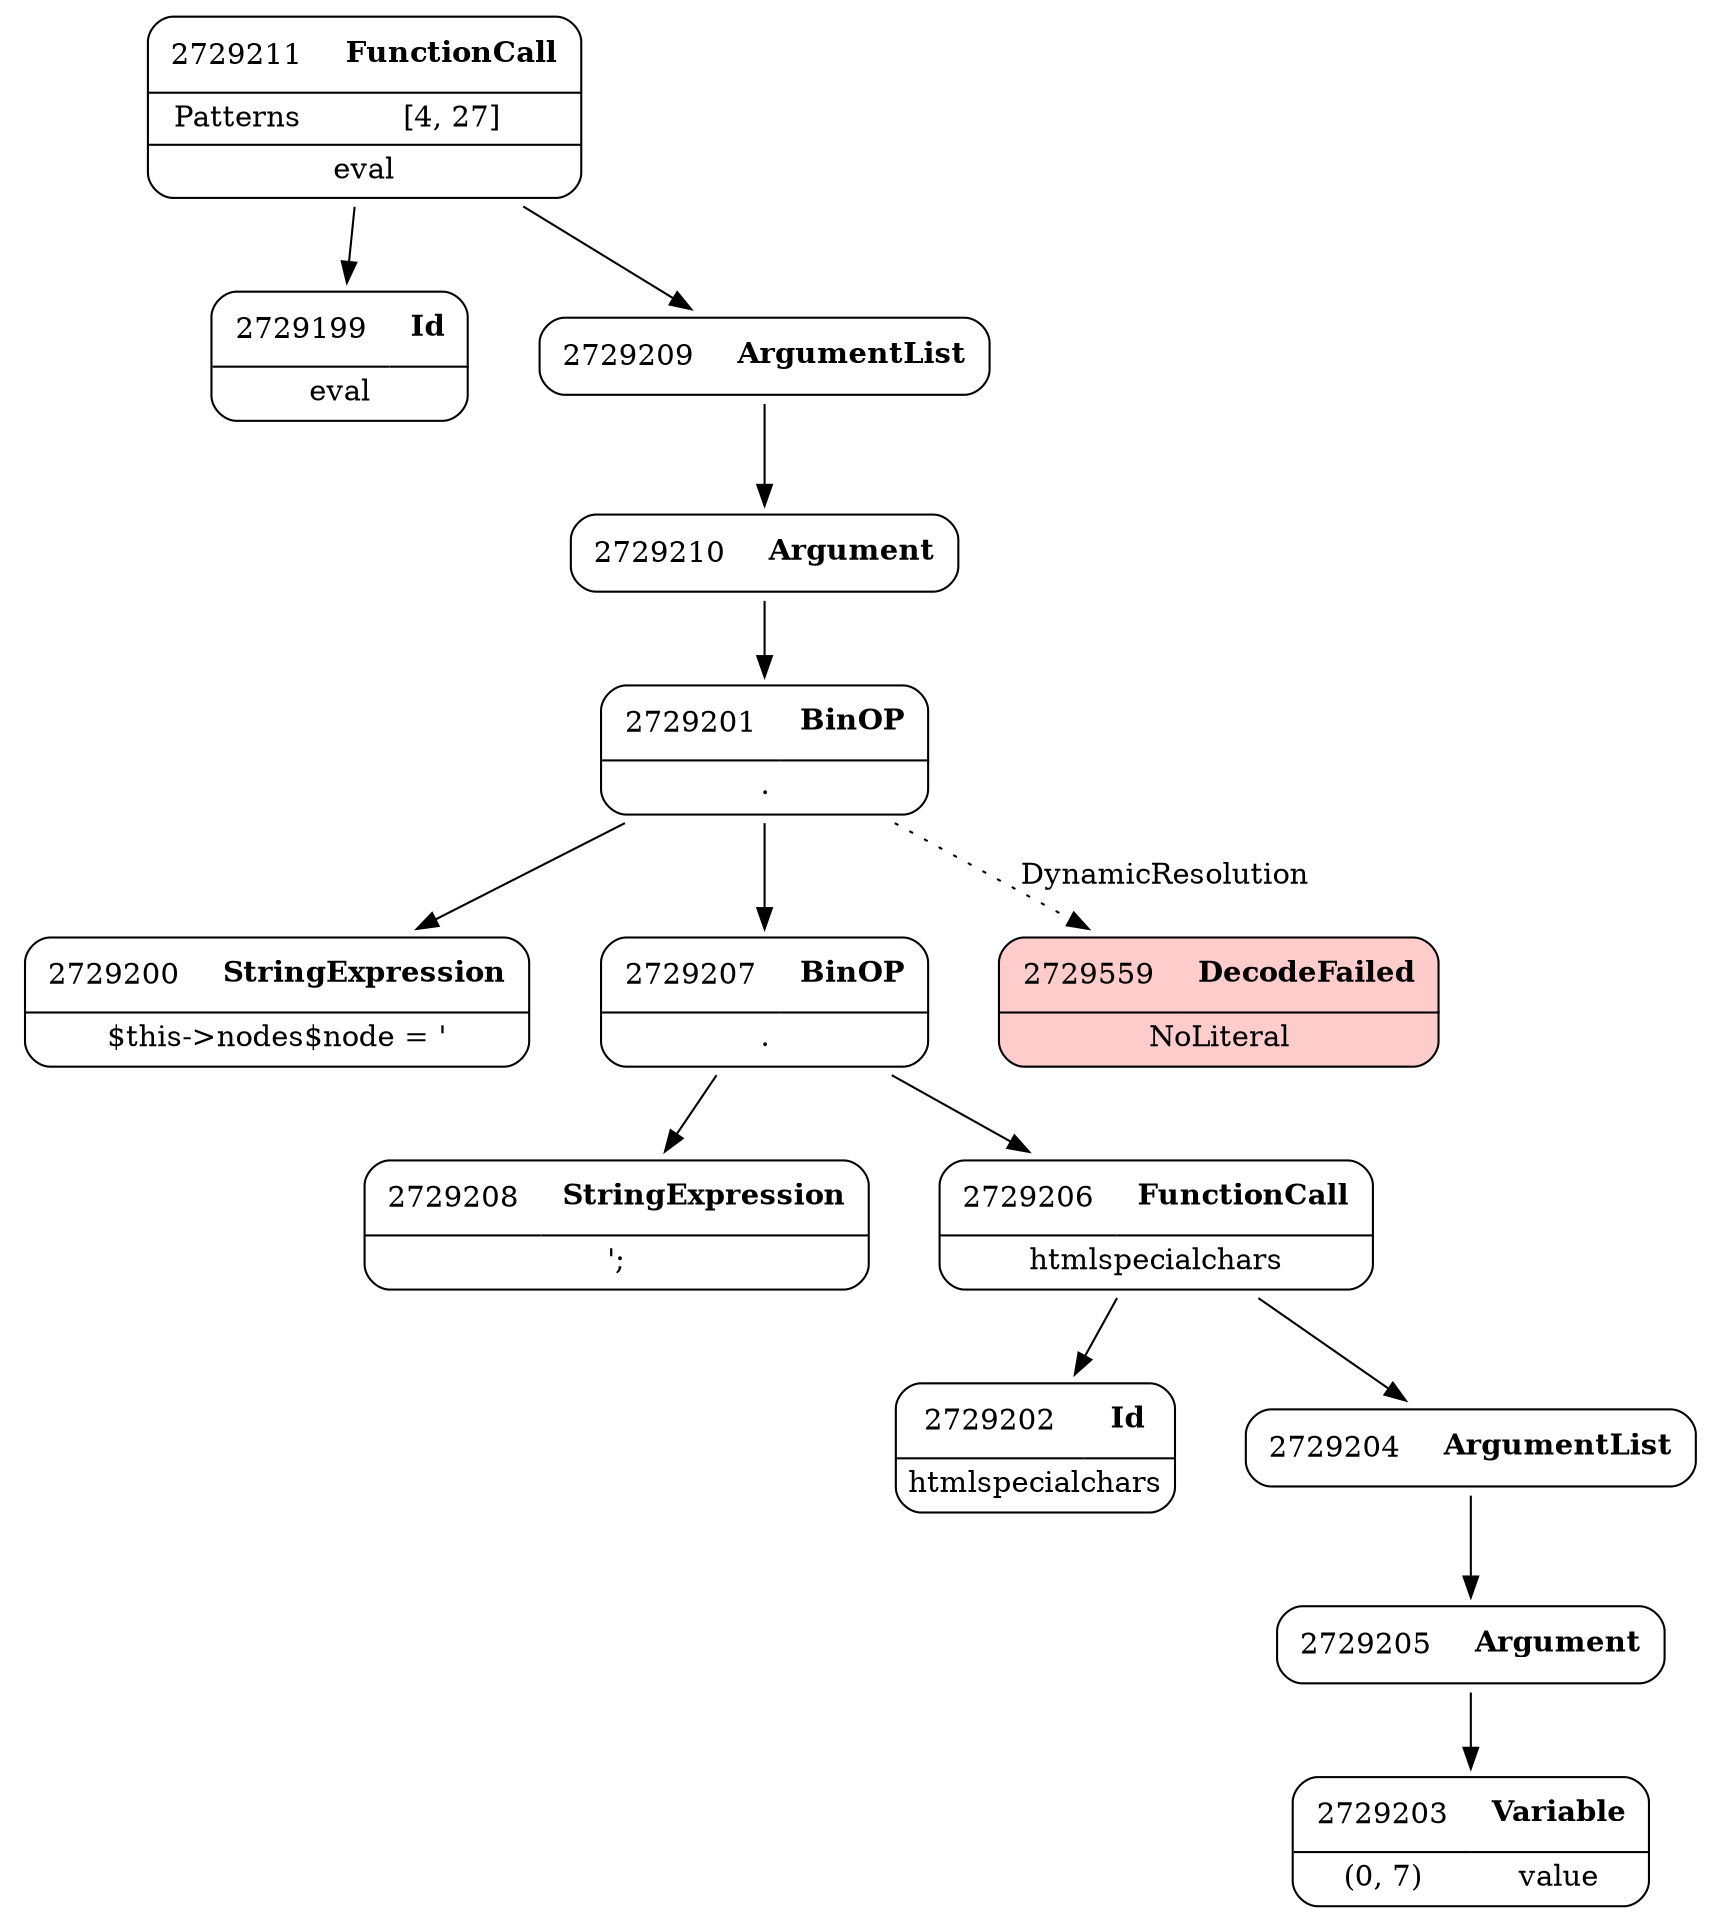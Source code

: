digraph ast {
node [shape=none];
2729199 [label=<<TABLE border='1' cellspacing='0' cellpadding='10' style='rounded' ><TR><TD border='0'>2729199</TD><TD border='0'><B>Id</B></TD></TR><HR/><TR><TD border='0' cellpadding='5' colspan='2'>eval</TD></TR></TABLE>>];
2729209 [label=<<TABLE border='1' cellspacing='0' cellpadding='10' style='rounded' ><TR><TD border='0'>2729209</TD><TD border='0'><B>ArgumentList</B></TD></TR></TABLE>>];
2729209 -> 2729210 [weight=2];
2729208 [label=<<TABLE border='1' cellspacing='0' cellpadding='10' style='rounded' ><TR><TD border='0'>2729208</TD><TD border='0'><B>StringExpression</B></TD></TR><HR/><TR><TD border='0' cellpadding='5' colspan='2'>';</TD></TR></TABLE>>];
2729211 [label=<<TABLE border='1' cellspacing='0' cellpadding='10' style='rounded' ><TR><TD border='0'>2729211</TD><TD border='0'><B>FunctionCall</B></TD></TR><HR/><TR><TD border='0' cellpadding='5'>Patterns</TD><TD border='0' cellpadding='5'>[4, 27]</TD></TR><HR/><TR><TD border='0' cellpadding='5' colspan='2'>eval</TD></TR></TABLE>>];
2729211 -> 2729199 [weight=2];
2729211 -> 2729209 [weight=2];
2729210 [label=<<TABLE border='1' cellspacing='0' cellpadding='10' style='rounded' ><TR><TD border='0'>2729210</TD><TD border='0'><B>Argument</B></TD></TR></TABLE>>];
2729210 -> 2729201 [weight=2];
2729201 [label=<<TABLE border='1' cellspacing='0' cellpadding='10' style='rounded' ><TR><TD border='0'>2729201</TD><TD border='0'><B>BinOP</B></TD></TR><HR/><TR><TD border='0' cellpadding='5' colspan='2'>.</TD></TR></TABLE>>];
2729201 -> 2729200 [weight=2];
2729201 -> 2729207 [weight=2];
2729201 -> 2729559 [style=dotted,label=DynamicResolution];
2729200 [label=<<TABLE border='1' cellspacing='0' cellpadding='10' style='rounded' ><TR><TD border='0'>2729200</TD><TD border='0'><B>StringExpression</B></TD></TR><HR/><TR><TD border='0' cellpadding='5' colspan='2'>$this-&gt;nodes$node = '</TD></TR></TABLE>>];
2729203 [label=<<TABLE border='1' cellspacing='0' cellpadding='10' style='rounded' ><TR><TD border='0'>2729203</TD><TD border='0'><B>Variable</B></TD></TR><HR/><TR><TD border='0' cellpadding='5'>(0, 7)</TD><TD border='0' cellpadding='5'>value</TD></TR></TABLE>>];
2729202 [label=<<TABLE border='1' cellspacing='0' cellpadding='10' style='rounded' ><TR><TD border='0'>2729202</TD><TD border='0'><B>Id</B></TD></TR><HR/><TR><TD border='0' cellpadding='5' colspan='2'>htmlspecialchars</TD></TR></TABLE>>];
2729205 [label=<<TABLE border='1' cellspacing='0' cellpadding='10' style='rounded' ><TR><TD border='0'>2729205</TD><TD border='0'><B>Argument</B></TD></TR></TABLE>>];
2729205 -> 2729203 [weight=2];
2729204 [label=<<TABLE border='1' cellspacing='0' cellpadding='10' style='rounded' ><TR><TD border='0'>2729204</TD><TD border='0'><B>ArgumentList</B></TD></TR></TABLE>>];
2729204 -> 2729205 [weight=2];
2729207 [label=<<TABLE border='1' cellspacing='0' cellpadding='10' style='rounded' ><TR><TD border='0'>2729207</TD><TD border='0'><B>BinOP</B></TD></TR><HR/><TR><TD border='0' cellpadding='5' colspan='2'>.</TD></TR></TABLE>>];
2729207 -> 2729206 [weight=2];
2729207 -> 2729208 [weight=2];
2729559 [label=<<TABLE border='1' cellspacing='0' cellpadding='10' style='rounded' bgcolor='#FFCCCC' ><TR><TD border='0'>2729559</TD><TD border='0'><B>DecodeFailed</B></TD></TR><HR/><TR><TD border='0' cellpadding='5' colspan='2'>NoLiteral</TD></TR></TABLE>>];
2729206 [label=<<TABLE border='1' cellspacing='0' cellpadding='10' style='rounded' ><TR><TD border='0'>2729206</TD><TD border='0'><B>FunctionCall</B></TD></TR><HR/><TR><TD border='0' cellpadding='5' colspan='2'>htmlspecialchars</TD></TR></TABLE>>];
2729206 -> 2729202 [weight=2];
2729206 -> 2729204 [weight=2];
}
